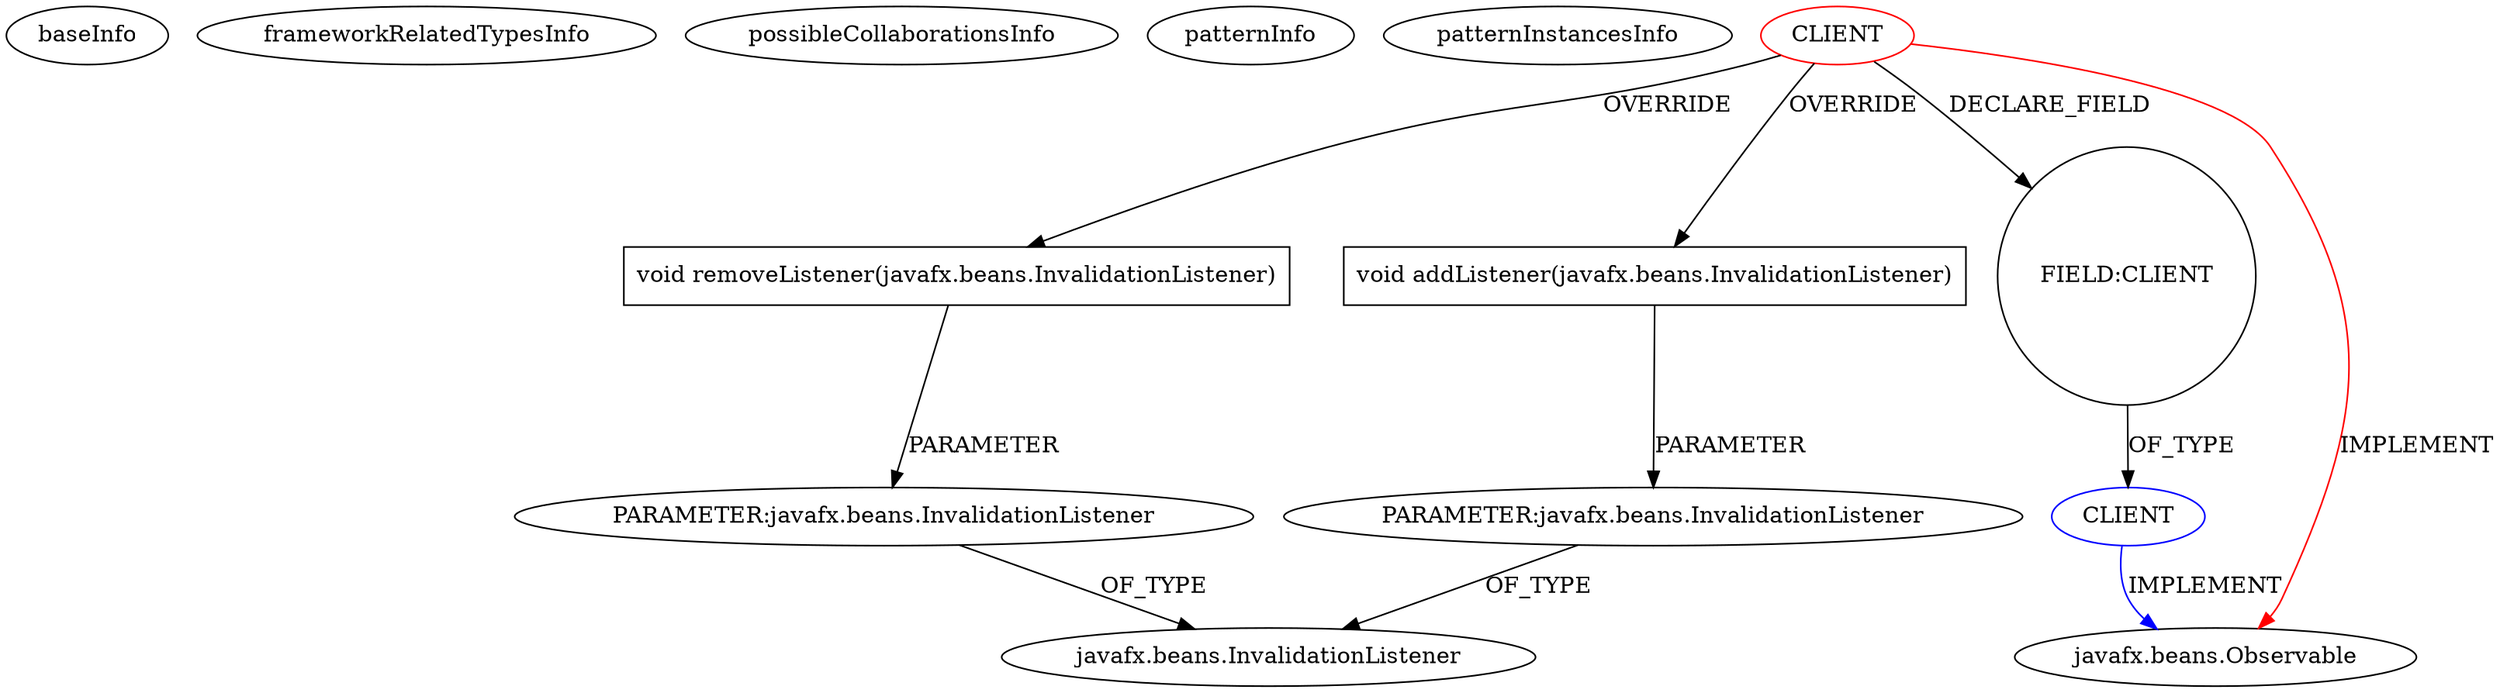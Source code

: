 digraph {
baseInfo[graphId=2902,category="pattern",isAnonymous=false,possibleRelation=true]
frameworkRelatedTypesInfo[0="javafx.beans.Observable"]
possibleCollaborationsInfo[0="2902~FIELD_TYPE_DECLARATION-~javafx.beans.Observable ~javafx.beans.Observable ~false~false"]
patternInfo[frequency=2.0,patternRootClient=0]
patternInstancesInfo[0="sebbafer-Sebanana~/sebbafer-Sebanana/Sebanana-master/src/sebanana/models/GameModel.java~GameModel~4112",1="sebbafer-Sebanana~/sebbafer-Sebanana/Sebanana-master/src/sebanana/models/Modelverzameling.java~Modelverzameling~4113"]
9[label="PARAMETER:javafx.beans.InvalidationListener",vertexType="PARAMETER_DECLARATION",isFrameworkType=false]
8[label="void removeListener(javafx.beans.InvalidationListener)",vertexType="OVERRIDING_METHOD_DECLARATION",isFrameworkType=false,shape=box]
0[label="CLIENT",vertexType="ROOT_CLIENT_CLASS_DECLARATION",isFrameworkType=false,color=red]
2[label="FIELD:CLIENT",vertexType="FIELD_DECLARATION",isFrameworkType=false,shape=circle]
7[label="javafx.beans.InvalidationListener",vertexType="FRAMEWORK_INTERFACE_TYPE",isFrameworkType=false]
6[label="PARAMETER:javafx.beans.InvalidationListener",vertexType="PARAMETER_DECLARATION",isFrameworkType=false]
1[label="javafx.beans.Observable",vertexType="FRAMEWORK_INTERFACE_TYPE",isFrameworkType=false]
3[label="CLIENT",vertexType="REFERENCE_CLIENT_CLASS_DECLARATION",isFrameworkType=false,color=blue]
5[label="void addListener(javafx.beans.InvalidationListener)",vertexType="OVERRIDING_METHOD_DECLARATION",isFrameworkType=false,shape=box]
0->1[label="IMPLEMENT",color=red]
5->6[label="PARAMETER"]
9->7[label="OF_TYPE"]
0->8[label="OVERRIDE"]
6->7[label="OF_TYPE"]
0->5[label="OVERRIDE"]
0->2[label="DECLARE_FIELD"]
3->1[label="IMPLEMENT",color=blue]
8->9[label="PARAMETER"]
2->3[label="OF_TYPE"]
}
